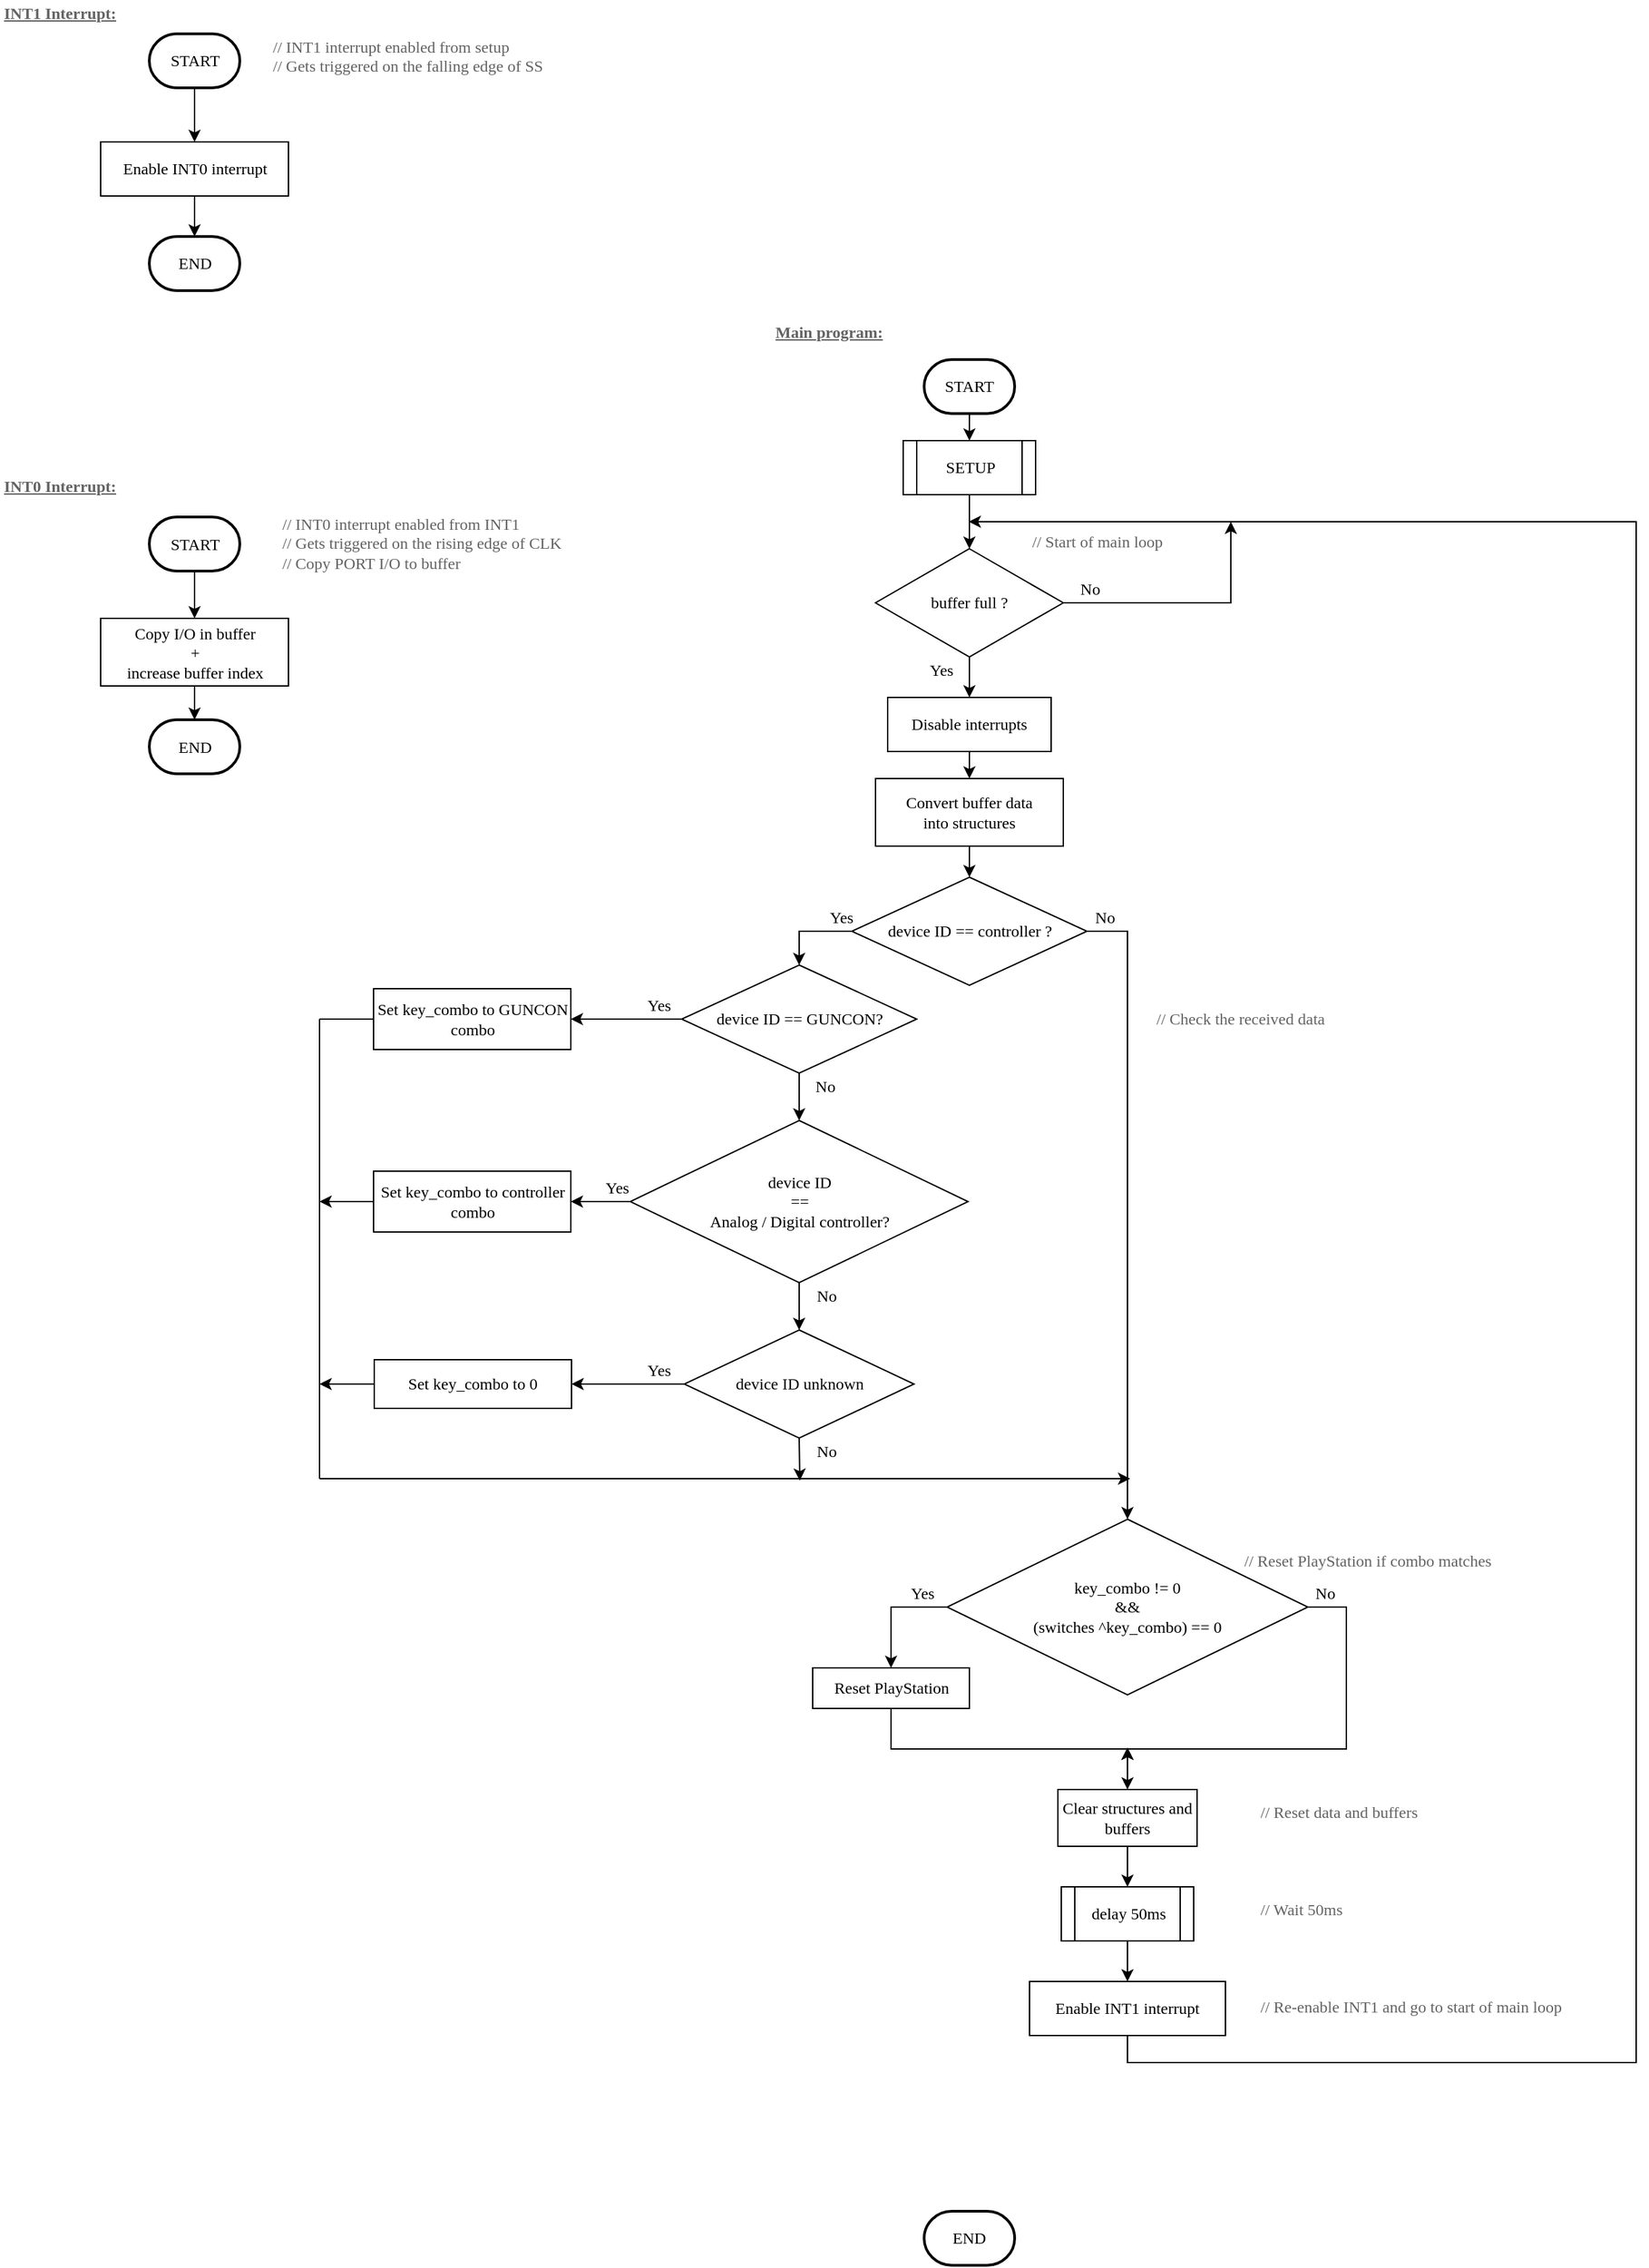 <mxfile pages="1" version="11.1.5" type="device"><diagram id="JKauMuYggEosS_-djt-7" name="Page-1"><mxGraphModel dx="2464" dy="2932" grid="1" gridSize="10" guides="1" tooltips="1" connect="1" arrows="1" fold="1" page="1" pageScale="1" pageWidth="1654" pageHeight="2336" math="0" shadow="0"><root><mxCell id="0"/><mxCell id="1" parent="0"/><mxCell id="F1wwmcC6f5FgBZLZRbv3-9" style="edgeStyle=orthogonalEdgeStyle;rounded=0;orthogonalLoop=1;jettySize=auto;html=1;exitX=0.5;exitY=1;exitDx=0;exitDy=0;exitPerimeter=0;entryX=0.5;entryY=0;entryDx=0;entryDy=0;fontFamily=Tahoma;" edge="1" parent="1" source="F1wwmcC6f5FgBZLZRbv3-2" target="F1wwmcC6f5FgBZLZRbv3-8"><mxGeometry relative="1" as="geometry"/></mxCell><mxCell id="F1wwmcC6f5FgBZLZRbv3-2" value="START" style="strokeWidth=2;html=1;shape=mxgraph.flowchart.terminator;whiteSpace=wrap;fontFamily=Tahoma;" vertex="1" parent="1"><mxGeometry x="344.5" y="275" width="67" height="40" as="geometry"/></mxCell><mxCell id="F1wwmcC6f5FgBZLZRbv3-3" value="END" style="strokeWidth=2;html=1;shape=mxgraph.flowchart.terminator;whiteSpace=wrap;fontFamily=Tahoma;" vertex="1" parent="1"><mxGeometry x="344.5" y="425" width="67" height="40" as="geometry"/></mxCell><mxCell id="F1wwmcC6f5FgBZLZRbv3-13" style="edgeStyle=orthogonalEdgeStyle;rounded=0;orthogonalLoop=1;jettySize=auto;html=1;exitX=0.5;exitY=1;exitDx=0;exitDy=0;exitPerimeter=0;entryX=0.5;entryY=0;entryDx=0;entryDy=0;fontFamily=Tahoma;" edge="1" parent="1" source="F1wwmcC6f5FgBZLZRbv3-4" target="F1wwmcC6f5FgBZLZRbv3-11"><mxGeometry relative="1" as="geometry"/></mxCell><mxCell id="F1wwmcC6f5FgBZLZRbv3-4" value="START" style="strokeWidth=2;html=1;shape=mxgraph.flowchart.terminator;whiteSpace=wrap;fontFamily=Tahoma;" vertex="1" parent="1"><mxGeometry x="344.5" y="632.5" width="67" height="40" as="geometry"/></mxCell><mxCell id="F1wwmcC6f5FgBZLZRbv3-5" value="END" style="strokeWidth=2;html=1;shape=mxgraph.flowchart.terminator;whiteSpace=wrap;fontFamily=Tahoma;" vertex="1" parent="1"><mxGeometry x="344.5" y="782.5" width="67" height="40" as="geometry"/></mxCell><mxCell id="F1wwmcC6f5FgBZLZRbv3-19" style="edgeStyle=orthogonalEdgeStyle;rounded=0;orthogonalLoop=1;jettySize=auto;html=1;exitX=0.5;exitY=1;exitDx=0;exitDy=0;exitPerimeter=0;entryX=0.5;entryY=0;entryDx=0;entryDy=0;fontFamily=Tahoma;" edge="1" parent="1" source="F1wwmcC6f5FgBZLZRbv3-6" target="F1wwmcC6f5FgBZLZRbv3-18"><mxGeometry relative="1" as="geometry"/></mxCell><mxCell id="F1wwmcC6f5FgBZLZRbv3-6" value="START" style="strokeWidth=2;html=1;shape=mxgraph.flowchart.terminator;whiteSpace=wrap;fontFamily=Tahoma;" vertex="1" parent="1"><mxGeometry x="918" y="516" width="67" height="40" as="geometry"/></mxCell><mxCell id="F1wwmcC6f5FgBZLZRbv3-7" value="END" style="strokeWidth=2;html=1;shape=mxgraph.flowchart.terminator;whiteSpace=wrap;fontFamily=Tahoma;" vertex="1" parent="1"><mxGeometry x="918" y="1886" width="67" height="40" as="geometry"/></mxCell><mxCell id="F1wwmcC6f5FgBZLZRbv3-10" style="edgeStyle=orthogonalEdgeStyle;rounded=0;orthogonalLoop=1;jettySize=auto;html=1;exitX=0.5;exitY=1;exitDx=0;exitDy=0;entryX=0.5;entryY=0;entryDx=0;entryDy=0;entryPerimeter=0;fontFamily=Tahoma;" edge="1" parent="1" source="F1wwmcC6f5FgBZLZRbv3-8" target="F1wwmcC6f5FgBZLZRbv3-3"><mxGeometry relative="1" as="geometry"/></mxCell><mxCell id="F1wwmcC6f5FgBZLZRbv3-8" value="Enable INT0 interrupt" style="rounded=0;whiteSpace=wrap;html=1;fontFamily=Tahoma;" vertex="1" parent="1"><mxGeometry x="308.5" y="355" width="139" height="40" as="geometry"/></mxCell><mxCell id="F1wwmcC6f5FgBZLZRbv3-82" style="edgeStyle=orthogonalEdgeStyle;rounded=0;orthogonalLoop=1;jettySize=auto;html=1;entryX=0.5;entryY=0;entryDx=0;entryDy=0;entryPerimeter=0;fontFamily=Tahoma;" edge="1" parent="1" source="F1wwmcC6f5FgBZLZRbv3-11" target="F1wwmcC6f5FgBZLZRbv3-5"><mxGeometry relative="1" as="geometry"/></mxCell><mxCell id="F1wwmcC6f5FgBZLZRbv3-11" value="&lt;div&gt;Copy I/O in buffer&lt;/div&gt;&lt;div&gt;+&lt;/div&gt;&lt;div&gt;increase buffer index&lt;br&gt;&lt;/div&gt;" style="rounded=0;whiteSpace=wrap;html=1;fontFamily=Tahoma;" vertex="1" parent="1"><mxGeometry x="308.5" y="707.5" width="139" height="50" as="geometry"/></mxCell><mxCell id="F1wwmcC6f5FgBZLZRbv3-21" style="edgeStyle=orthogonalEdgeStyle;rounded=0;orthogonalLoop=1;jettySize=auto;html=1;exitX=0.5;exitY=1;exitDx=0;exitDy=0;entryX=0.5;entryY=0;entryDx=0;entryDy=0;fontFamily=Tahoma;" edge="1" parent="1" source="F1wwmcC6f5FgBZLZRbv3-18" target="F1wwmcC6f5FgBZLZRbv3-20"><mxGeometry relative="1" as="geometry"/></mxCell><mxCell id="F1wwmcC6f5FgBZLZRbv3-18" value="SETUP" style="shape=process;whiteSpace=wrap;html=1;backgroundOutline=1;fontFamily=Tahoma;" vertex="1" parent="1"><mxGeometry x="902.5" y="576" width="98" height="40" as="geometry"/></mxCell><mxCell id="F1wwmcC6f5FgBZLZRbv3-24" style="edgeStyle=orthogonalEdgeStyle;rounded=0;orthogonalLoop=1;jettySize=auto;html=1;exitX=0.5;exitY=1;exitDx=0;exitDy=0;entryX=0.5;entryY=0;entryDx=0;entryDy=0;fontFamily=Tahoma;" edge="1" parent="1" source="F1wwmcC6f5FgBZLZRbv3-20" target="F1wwmcC6f5FgBZLZRbv3-22"><mxGeometry relative="1" as="geometry"/></mxCell><mxCell id="F1wwmcC6f5FgBZLZRbv3-68" style="edgeStyle=orthogonalEdgeStyle;rounded=0;orthogonalLoop=1;jettySize=auto;html=1;fontFamily=Tahoma;" edge="1" parent="1" source="F1wwmcC6f5FgBZLZRbv3-20"><mxGeometry relative="1" as="geometry"><mxPoint x="1145" y="636" as="targetPoint"/><Array as="points"><mxPoint x="1145" y="696"/><mxPoint x="1145" y="636"/></Array></mxGeometry></mxCell><mxCell id="F1wwmcC6f5FgBZLZRbv3-20" value="buffer full ?" style="rhombus;whiteSpace=wrap;html=1;fontFamily=Tahoma;" vertex="1" parent="1"><mxGeometry x="882" y="656" width="139" height="80" as="geometry"/></mxCell><mxCell id="F1wwmcC6f5FgBZLZRbv3-25" style="edgeStyle=orthogonalEdgeStyle;rounded=0;orthogonalLoop=1;jettySize=auto;html=1;exitX=0.5;exitY=1;exitDx=0;exitDy=0;fontFamily=Tahoma;entryX=0.5;entryY=0;entryDx=0;entryDy=0;" edge="1" parent="1" source="F1wwmcC6f5FgBZLZRbv3-22" target="F1wwmcC6f5FgBZLZRbv3-23"><mxGeometry relative="1" as="geometry"><mxPoint x="952" y="816" as="targetPoint"/></mxGeometry></mxCell><mxCell id="F1wwmcC6f5FgBZLZRbv3-22" value="Disable interrupts" style="rounded=0;whiteSpace=wrap;html=1;fontFamily=Tahoma;" vertex="1" parent="1"><mxGeometry x="891" y="766" width="121" height="40" as="geometry"/></mxCell><mxCell id="F1wwmcC6f5FgBZLZRbv3-66" style="edgeStyle=orthogonalEdgeStyle;rounded=0;orthogonalLoop=1;jettySize=auto;html=1;entryX=0.5;entryY=0;entryDx=0;entryDy=0;fontFamily=Tahoma;" edge="1" parent="1" source="F1wwmcC6f5FgBZLZRbv3-23" target="F1wwmcC6f5FgBZLZRbv3-28"><mxGeometry relative="1" as="geometry"/></mxCell><mxCell id="F1wwmcC6f5FgBZLZRbv3-23" value="&lt;div&gt;Convert buffer data&lt;/div&gt;&lt;div&gt;into structures&lt;br&gt;&lt;/div&gt;" style="rounded=0;whiteSpace=wrap;html=1;fontFamily=Tahoma;" vertex="1" parent="1"><mxGeometry x="882" y="826" width="139" height="50" as="geometry"/></mxCell><mxCell id="F1wwmcC6f5FgBZLZRbv3-26" style="edgeStyle=orthogonalEdgeStyle;rounded=0;orthogonalLoop=1;jettySize=auto;html=1;exitX=0;exitY=0.5;exitDx=0;exitDy=0;entryX=0.5;entryY=0;entryDx=0;entryDy=0;fontFamily=Tahoma;verticalAlign=middle;align=center;" edge="1" parent="1" source="F1wwmcC6f5FgBZLZRbv3-28" target="F1wwmcC6f5FgBZLZRbv3-31"><mxGeometry relative="1" as="geometry"/></mxCell><mxCell id="F1wwmcC6f5FgBZLZRbv3-27" style="edgeStyle=orthogonalEdgeStyle;rounded=0;orthogonalLoop=1;jettySize=auto;html=1;exitX=1;exitY=0.5;exitDx=0;exitDy=0;entryX=0.5;entryY=0;entryDx=0;entryDy=0;fontFamily=Tahoma;verticalAlign=middle;align=center;" edge="1" parent="1" source="F1wwmcC6f5FgBZLZRbv3-28" target="F1wwmcC6f5FgBZLZRbv3-45"><mxGeometry relative="1" as="geometry"/></mxCell><mxCell id="F1wwmcC6f5FgBZLZRbv3-28" value="&lt;div&gt;device ID == controller ?&lt;/div&gt;" style="rhombus;whiteSpace=wrap;html=1;fontFamily=Tahoma;verticalAlign=middle;align=center;" vertex="1" parent="1"><mxGeometry x="864.5" y="899" width="174" height="80" as="geometry"/></mxCell><mxCell id="F1wwmcC6f5FgBZLZRbv3-29" style="edgeStyle=orthogonalEdgeStyle;rounded=0;orthogonalLoop=1;jettySize=auto;html=1;exitX=0.5;exitY=1;exitDx=0;exitDy=0;entryX=0.5;entryY=0;entryDx=0;entryDy=0;fontFamily=Tahoma;verticalAlign=middle;align=center;" edge="1" parent="1" source="F1wwmcC6f5FgBZLZRbv3-31" target="F1wwmcC6f5FgBZLZRbv3-34"><mxGeometry relative="1" as="geometry"/></mxCell><mxCell id="F1wwmcC6f5FgBZLZRbv3-30" style="edgeStyle=orthogonalEdgeStyle;rounded=0;orthogonalLoop=1;jettySize=auto;html=1;exitX=0;exitY=0.5;exitDx=0;exitDy=0;entryX=1;entryY=0.5;entryDx=0;entryDy=0;fontFamily=Tahoma;verticalAlign=middle;align=center;" edge="1" parent="1" source="F1wwmcC6f5FgBZLZRbv3-31" target="F1wwmcC6f5FgBZLZRbv3-38"><mxGeometry relative="1" as="geometry"><mxPoint x="700.147" y="1004.235" as="targetPoint"/></mxGeometry></mxCell><mxCell id="F1wwmcC6f5FgBZLZRbv3-31" value="device ID == GUNCON?" style="rhombus;whiteSpace=wrap;html=1;fontFamily=Tahoma;verticalAlign=middle;align=center;" vertex="1" parent="1"><mxGeometry x="738.5" y="964" width="174" height="80" as="geometry"/></mxCell><mxCell id="F1wwmcC6f5FgBZLZRbv3-32" style="edgeStyle=orthogonalEdgeStyle;rounded=0;orthogonalLoop=1;jettySize=auto;html=1;exitX=0.5;exitY=1;exitDx=0;exitDy=0;entryX=0.5;entryY=0;entryDx=0;entryDy=0;fontFamily=Tahoma;verticalAlign=middle;align=center;" edge="1" parent="1" source="F1wwmcC6f5FgBZLZRbv3-34" target="F1wwmcC6f5FgBZLZRbv3-37"><mxGeometry relative="1" as="geometry"/></mxCell><mxCell id="F1wwmcC6f5FgBZLZRbv3-33" style="edgeStyle=orthogonalEdgeStyle;rounded=0;orthogonalLoop=1;jettySize=auto;html=1;exitX=0;exitY=0.5;exitDx=0;exitDy=0;entryX=1;entryY=0.5;entryDx=0;entryDy=0;fontFamily=Tahoma;verticalAlign=middle;align=center;" edge="1" parent="1" source="F1wwmcC6f5FgBZLZRbv3-34" target="F1wwmcC6f5FgBZLZRbv3-40"><mxGeometry relative="1" as="geometry"/></mxCell><mxCell id="F1wwmcC6f5FgBZLZRbv3-34" value="&lt;div&gt;device ID &lt;br&gt;&lt;/div&gt;&lt;div&gt;== &lt;br&gt;&lt;/div&gt;&lt;div&gt;Analog / Digital controller?&lt;/div&gt;" style="rhombus;whiteSpace=wrap;html=1;fontFamily=Tahoma;verticalAlign=middle;align=center;" vertex="1" parent="1"><mxGeometry x="700.5" y="1079" width="250" height="120" as="geometry"/></mxCell><mxCell id="F1wwmcC6f5FgBZLZRbv3-35" style="edgeStyle=orthogonalEdgeStyle;rounded=0;orthogonalLoop=1;jettySize=auto;html=1;exitX=0;exitY=0.5;exitDx=0;exitDy=0;entryX=1;entryY=0.5;entryDx=0;entryDy=0;fontFamily=Tahoma;verticalAlign=middle;align=center;" edge="1" parent="1" source="F1wwmcC6f5FgBZLZRbv3-37" target="F1wwmcC6f5FgBZLZRbv3-42"><mxGeometry relative="1" as="geometry"/></mxCell><mxCell id="F1wwmcC6f5FgBZLZRbv3-36" style="edgeStyle=orthogonalEdgeStyle;rounded=0;orthogonalLoop=1;jettySize=auto;html=1;exitX=0.5;exitY=1;exitDx=0;exitDy=0;endArrow=classic;endFill=1;strokeColor=#000000;fontFamily=Tahoma;verticalAlign=middle;align=center;" edge="1" parent="1" source="F1wwmcC6f5FgBZLZRbv3-37"><mxGeometry relative="1" as="geometry"><mxPoint x="826" y="1345.5" as="targetPoint"/></mxGeometry></mxCell><mxCell id="F1wwmcC6f5FgBZLZRbv3-37" value="&lt;div&gt;device ID unknown&lt;br&gt;&lt;/div&gt;" style="rhombus;whiteSpace=wrap;html=1;fontFamily=Tahoma;verticalAlign=middle;align=center;" vertex="1" parent="1"><mxGeometry x="740.5" y="1234" width="170" height="80" as="geometry"/></mxCell><mxCell id="F1wwmcC6f5FgBZLZRbv3-38" value="Set key_combo to GUNCON combo" style="rounded=0;whiteSpace=wrap;html=1;fontFamily=Tahoma;verticalAlign=middle;align=center;" vertex="1" parent="1"><mxGeometry x="510.5" y="981.5" width="146" height="45" as="geometry"/></mxCell><mxCell id="F1wwmcC6f5FgBZLZRbv3-39" style="edgeStyle=orthogonalEdgeStyle;rounded=0;orthogonalLoop=1;jettySize=auto;html=1;fontFamily=Tahoma;verticalAlign=middle;align=center;" edge="1" parent="1" source="F1wwmcC6f5FgBZLZRbv3-40"><mxGeometry relative="1" as="geometry"><mxPoint x="470.5" y="1139" as="targetPoint"/></mxGeometry></mxCell><mxCell id="F1wwmcC6f5FgBZLZRbv3-40" value="Set key_combo to controller combo" style="rounded=0;whiteSpace=wrap;html=1;fontFamily=Tahoma;verticalAlign=middle;align=center;" vertex="1" parent="1"><mxGeometry x="510.5" y="1116.5" width="146" height="45" as="geometry"/></mxCell><mxCell id="F1wwmcC6f5FgBZLZRbv3-41" style="edgeStyle=orthogonalEdgeStyle;rounded=0;orthogonalLoop=1;jettySize=auto;html=1;fontFamily=Tahoma;verticalAlign=middle;align=center;" edge="1" parent="1" source="F1wwmcC6f5FgBZLZRbv3-42"><mxGeometry relative="1" as="geometry"><mxPoint x="470.5" y="1274" as="targetPoint"/></mxGeometry></mxCell><mxCell id="F1wwmcC6f5FgBZLZRbv3-42" value="Set key_combo to 0" style="rounded=0;whiteSpace=wrap;html=1;fontFamily=Tahoma;verticalAlign=middle;align=center;" vertex="1" parent="1"><mxGeometry x="511" y="1256" width="146" height="36" as="geometry"/></mxCell><mxCell id="F1wwmcC6f5FgBZLZRbv3-43" style="edgeStyle=orthogonalEdgeStyle;rounded=0;orthogonalLoop=1;jettySize=auto;html=1;exitX=0;exitY=0.5;exitDx=0;exitDy=0;entryX=0.5;entryY=0;entryDx=0;entryDy=0;fontFamily=Tahoma;verticalAlign=middle;align=center;" edge="1" parent="1" source="F1wwmcC6f5FgBZLZRbv3-45" target="F1wwmcC6f5FgBZLZRbv3-50"><mxGeometry relative="1" as="geometry"/></mxCell><mxCell id="F1wwmcC6f5FgBZLZRbv3-44" style="edgeStyle=orthogonalEdgeStyle;rounded=0;orthogonalLoop=1;jettySize=auto;html=1;exitX=1;exitY=0.5;exitDx=0;exitDy=0;endArrow=classic;endFill=1;strokeColor=#000000;fontFamily=Tahoma;verticalAlign=middle;align=center;" edge="1" parent="1" source="F1wwmcC6f5FgBZLZRbv3-45"><mxGeometry relative="1" as="geometry"><mxPoint x="1068.5" y="1543" as="targetPoint"/><Array as="points"><mxPoint x="1230.5" y="1439"/><mxPoint x="1230.5" y="1544"/></Array></mxGeometry></mxCell><mxCell id="F1wwmcC6f5FgBZLZRbv3-45" value="&lt;div&gt;key_combo != 0&lt;/div&gt;&lt;div&gt;&amp;amp;&amp;amp;&lt;/div&gt;&lt;div&gt;(switches ^key_combo) == 0&lt;br&gt;&lt;/div&gt;" style="rhombus;whiteSpace=wrap;html=1;fontFamily=Tahoma;verticalAlign=middle;align=center;" vertex="1" parent="1"><mxGeometry x="935" y="1374" width="267" height="130" as="geometry"/></mxCell><mxCell id="F1wwmcC6f5FgBZLZRbv3-46" value="" style="endArrow=classic;html=1;fontFamily=Tahoma;verticalAlign=middle;align=center;" edge="1" parent="1"><mxGeometry width="50" height="50" relative="1" as="geometry"><mxPoint x="470.5" y="1344" as="sourcePoint"/><mxPoint x="1070.5" y="1344" as="targetPoint"/></mxGeometry></mxCell><mxCell id="F1wwmcC6f5FgBZLZRbv3-47" value="" style="endArrow=none;html=1;fontFamily=Tahoma;verticalAlign=middle;align=center;" edge="1" parent="1"><mxGeometry width="50" height="50" relative="1" as="geometry"><mxPoint x="470.5" y="1344" as="sourcePoint"/><mxPoint x="470.5" y="1004" as="targetPoint"/></mxGeometry></mxCell><mxCell id="F1wwmcC6f5FgBZLZRbv3-48" value="" style="endArrow=none;html=1;entryX=0;entryY=0.5;entryDx=0;entryDy=0;fontFamily=Tahoma;verticalAlign=middle;align=center;" edge="1" parent="1" target="F1wwmcC6f5FgBZLZRbv3-38"><mxGeometry width="50" height="50" relative="1" as="geometry"><mxPoint x="470.5" y="1004" as="sourcePoint"/><mxPoint x="490.5" y="956.5" as="targetPoint"/></mxGeometry></mxCell><mxCell id="F1wwmcC6f5FgBZLZRbv3-49" style="edgeStyle=orthogonalEdgeStyle;rounded=0;orthogonalLoop=1;jettySize=auto;html=1;strokeColor=#000000;endArrow=classic;endFill=1;fontFamily=Tahoma;verticalAlign=middle;align=center;" edge="1" parent="1" source="F1wwmcC6f5FgBZLZRbv3-50"><mxGeometry relative="1" as="geometry"><mxPoint x="1068.5" y="1543" as="targetPoint"/><Array as="points"><mxPoint x="893.5" y="1544"/></Array></mxGeometry></mxCell><mxCell id="F1wwmcC6f5FgBZLZRbv3-50" value="Reset PlayStation" style="rounded=0;whiteSpace=wrap;html=1;fontFamily=Tahoma;verticalAlign=middle;align=center;" vertex="1" parent="1"><mxGeometry x="835.5" y="1484" width="116" height="30" as="geometry"/></mxCell><mxCell id="F1wwmcC6f5FgBZLZRbv3-75" style="edgeStyle=orthogonalEdgeStyle;rounded=0;orthogonalLoop=1;jettySize=auto;html=1;entryX=0.5;entryY=0;entryDx=0;entryDy=0;fontFamily=Tahoma;" edge="1" parent="1" source="F1wwmcC6f5FgBZLZRbv3-51" target="F1wwmcC6f5FgBZLZRbv3-73"><mxGeometry relative="1" as="geometry"/></mxCell><mxCell id="F1wwmcC6f5FgBZLZRbv3-51" value="Clear structures and buffers" style="rounded=0;whiteSpace=wrap;html=1;fontFamily=Tahoma;verticalAlign=middle;align=center;" vertex="1" parent="1"><mxGeometry x="1017" y="1574" width="103" height="42" as="geometry"/></mxCell><mxCell id="F1wwmcC6f5FgBZLZRbv3-52" value="" style="endArrow=classic;html=1;strokeColor=#000000;entryX=0.5;entryY=0;entryDx=0;entryDy=0;fontFamily=Tahoma;verticalAlign=middle;align=center;" edge="1" parent="1" target="F1wwmcC6f5FgBZLZRbv3-51"><mxGeometry width="50" height="50" relative="1" as="geometry"><mxPoint x="1068.5" y="1544" as="sourcePoint"/><mxPoint x="890.5" y="1644" as="targetPoint"/></mxGeometry></mxCell><mxCell id="F1wwmcC6f5FgBZLZRbv3-53" value="Yes" style="text;html=1;strokeColor=none;fillColor=none;align=center;verticalAlign=middle;whiteSpace=wrap;rounded=0;fontFamily=Tahoma;" vertex="1" parent="1"><mxGeometry x="836.5" y="919" width="40" height="20" as="geometry"/></mxCell><mxCell id="F1wwmcC6f5FgBZLZRbv3-54" value="Yes" style="text;html=1;strokeColor=none;fillColor=none;align=center;verticalAlign=middle;whiteSpace=wrap;rounded=0;fontFamily=Tahoma;" vertex="1" parent="1"><mxGeometry x="896.5" y="1419" width="40" height="20" as="geometry"/></mxCell><mxCell id="F1wwmcC6f5FgBZLZRbv3-55" value="&lt;div&gt;No&lt;/div&gt;" style="text;html=1;strokeColor=none;fillColor=none;align=center;verticalAlign=middle;whiteSpace=wrap;rounded=0;fontFamily=Tahoma;" vertex="1" parent="1"><mxGeometry x="1031.5" y="919" width="40" height="20" as="geometry"/></mxCell><mxCell id="F1wwmcC6f5FgBZLZRbv3-56" value="&lt;div&gt;No&lt;/div&gt;" style="text;html=1;strokeColor=none;fillColor=none;align=center;verticalAlign=middle;whiteSpace=wrap;rounded=0;fontFamily=Tahoma;" vertex="1" parent="1"><mxGeometry x="1194.5" y="1419" width="40" height="20" as="geometry"/></mxCell><mxCell id="F1wwmcC6f5FgBZLZRbv3-57" value="Yes" style="text;html=1;strokeColor=none;fillColor=none;align=center;verticalAlign=middle;whiteSpace=wrap;rounded=0;fontFamily=Tahoma;" vertex="1" parent="1"><mxGeometry x="701.5" y="984" width="40" height="20" as="geometry"/></mxCell><mxCell id="F1wwmcC6f5FgBZLZRbv3-58" value="Yes" style="text;html=1;strokeColor=none;fillColor=none;align=center;verticalAlign=middle;whiteSpace=wrap;rounded=0;fontFamily=Tahoma;" vertex="1" parent="1"><mxGeometry x="670.5" y="1119" width="40" height="20" as="geometry"/></mxCell><mxCell id="F1wwmcC6f5FgBZLZRbv3-59" value="Yes" style="text;html=1;strokeColor=none;fillColor=none;align=center;verticalAlign=middle;whiteSpace=wrap;rounded=0;fontFamily=Tahoma;" vertex="1" parent="1"><mxGeometry x="701.5" y="1254" width="40" height="20" as="geometry"/></mxCell><mxCell id="F1wwmcC6f5FgBZLZRbv3-60" value="&lt;div&gt;No&lt;/div&gt;" style="text;html=1;strokeColor=none;fillColor=none;align=center;verticalAlign=middle;whiteSpace=wrap;rounded=0;fontFamily=Tahoma;" vertex="1" parent="1"><mxGeometry x="824.5" y="1044" width="40" height="20" as="geometry"/></mxCell><mxCell id="F1wwmcC6f5FgBZLZRbv3-61" value="&lt;div&gt;No&lt;/div&gt;" style="text;html=1;strokeColor=none;fillColor=none;align=center;verticalAlign=middle;whiteSpace=wrap;rounded=0;fontFamily=Tahoma;" vertex="1" parent="1"><mxGeometry x="825.5" y="1199" width="40" height="20" as="geometry"/></mxCell><mxCell id="F1wwmcC6f5FgBZLZRbv3-62" value="&lt;div&gt;No&lt;/div&gt;" style="text;html=1;strokeColor=none;fillColor=none;align=center;verticalAlign=middle;whiteSpace=wrap;rounded=0;fontFamily=Tahoma;" vertex="1" parent="1"><mxGeometry x="825.5" y="1314" width="40" height="20" as="geometry"/></mxCell><mxCell id="F1wwmcC6f5FgBZLZRbv3-63" value="// Check the received data" style="text;html=1;resizable=0;points=[];autosize=1;align=left;verticalAlign=top;spacingTop=-4;fontFamily=Tahoma;fontColor=#636363;" vertex="1" parent="1"><mxGeometry x="1087.5" y="994" width="160" height="20" as="geometry"/></mxCell><mxCell id="F1wwmcC6f5FgBZLZRbv3-64" value="&lt;div&gt;// Reset PlayStation if combo matches&lt;/div&gt;&lt;div&gt;&lt;br&gt;&lt;/div&gt;" style="text;html=1;resizable=0;points=[];autosize=1;align=left;verticalAlign=top;spacingTop=-4;fontFamily=Tahoma;fontColor=#636363;" vertex="1" parent="1"><mxGeometry x="1152.5" y="1394.5" width="230" height="30" as="geometry"/></mxCell><mxCell id="F1wwmcC6f5FgBZLZRbv3-65" value="&lt;div&gt;// Reset data and buffers&lt;/div&gt;&lt;div&gt;&lt;br&gt;&lt;/div&gt;&lt;div&gt;&lt;br&gt;&lt;/div&gt;&lt;div&gt;&lt;br&gt;&lt;/div&gt;&lt;div&gt;&lt;br&gt;&lt;/div&gt;&lt;div&gt;// Wait 50ms&lt;/div&gt;&lt;div&gt;&lt;br&gt;&lt;/div&gt;&lt;div&gt;&lt;br&gt;&lt;/div&gt;&lt;div&gt;&lt;br&gt;&lt;/div&gt;&lt;div&gt;&lt;br&gt;&lt;/div&gt;&lt;div&gt;// Re-enable INT1 and go to start of main loop&lt;br&gt;&lt;/div&gt;&lt;div&gt;&lt;br&gt;&lt;/div&gt;" style="text;html=1;resizable=0;points=[];autosize=1;align=left;verticalAlign=top;spacingTop=-4;fontFamily=Tahoma;fontColor=#636363;direction=south;" vertex="1" parent="1"><mxGeometry x="1164.5" y="1581" width="270" height="170" as="geometry"/></mxCell><mxCell id="F1wwmcC6f5FgBZLZRbv3-71" style="edgeStyle=orthogonalEdgeStyle;rounded=0;orthogonalLoop=1;jettySize=auto;html=1;exitX=0.5;exitY=1;exitDx=0;exitDy=0;fontFamily=Tahoma;" edge="1" parent="1" source="F1wwmcC6f5FgBZLZRbv3-69"><mxGeometry relative="1" as="geometry"><mxPoint x="951" y="636" as="targetPoint"/><Array as="points"><mxPoint x="1068" y="1776"/><mxPoint x="1445" y="1776"/><mxPoint x="1445" y="636"/></Array></mxGeometry></mxCell><mxCell id="F1wwmcC6f5FgBZLZRbv3-69" value="Enable INT1 interrupt" style="rounded=0;whiteSpace=wrap;html=1;fontFamily=Tahoma;verticalAlign=middle;align=center;" vertex="1" parent="1"><mxGeometry x="996" y="1716" width="145" height="40" as="geometry"/></mxCell><mxCell id="F1wwmcC6f5FgBZLZRbv3-74" style="edgeStyle=orthogonalEdgeStyle;rounded=0;orthogonalLoop=1;jettySize=auto;html=1;entryX=0.5;entryY=0;entryDx=0;entryDy=0;fontFamily=Tahoma;" edge="1" parent="1" source="F1wwmcC6f5FgBZLZRbv3-73" target="F1wwmcC6f5FgBZLZRbv3-69"><mxGeometry relative="1" as="geometry"/></mxCell><mxCell id="F1wwmcC6f5FgBZLZRbv3-73" value="delay 50ms" style="shape=process;whiteSpace=wrap;html=1;backgroundOutline=1;fontFamily=Tahoma;" vertex="1" parent="1"><mxGeometry x="1019.5" y="1646" width="98" height="40" as="geometry"/></mxCell><mxCell id="F1wwmcC6f5FgBZLZRbv3-76" value="Yes" style="text;html=1;strokeColor=none;fillColor=none;align=center;verticalAlign=middle;whiteSpace=wrap;rounded=0;fontFamily=Tahoma;" vertex="1" parent="1"><mxGeometry x="910.5" y="736" width="40" height="20" as="geometry"/></mxCell><mxCell id="F1wwmcC6f5FgBZLZRbv3-77" value="&lt;div&gt;No&lt;/div&gt;" style="text;html=1;strokeColor=none;fillColor=none;align=center;verticalAlign=middle;whiteSpace=wrap;rounded=0;fontFamily=Tahoma;" vertex="1" parent="1"><mxGeometry x="1021" y="676" width="40" height="20" as="geometry"/></mxCell><mxCell id="F1wwmcC6f5FgBZLZRbv3-78" value="&lt;div&gt;// INT1 interrupt enabled from setup&lt;/div&gt;&lt;div&gt;// Gets triggered on the falling edge of SS&lt;br&gt;&lt;/div&gt;" style="text;html=1;resizable=0;points=[];autosize=1;align=left;verticalAlign=top;spacingTop=-4;fontFamily=Tahoma;fontColor=#636363;" vertex="1" parent="1"><mxGeometry x="434" y="275" width="250" height="30" as="geometry"/></mxCell><mxCell id="F1wwmcC6f5FgBZLZRbv3-80" value="&lt;div&gt;// INT0 interrupt enabled from INT1&lt;/div&gt;&lt;div&gt;// Gets triggered on the rising edge of CLK&lt;/div&gt;&lt;div&gt;// Copy PORT I/O to buffer&lt;/div&gt;" style="text;html=1;resizable=0;points=[];autosize=1;align=left;verticalAlign=top;spacingTop=-4;fontFamily=Tahoma;fontColor=#636363;" vertex="1" parent="1"><mxGeometry x="440.5" y="627.5" width="250" height="40" as="geometry"/></mxCell><mxCell id="F1wwmcC6f5FgBZLZRbv3-81" value="// Start of main loop" style="text;html=1;resizable=0;points=[];autosize=1;align=left;verticalAlign=top;spacingTop=-4;fontFamily=Tahoma;fontColor=#636363;" vertex="1" parent="1"><mxGeometry x="996" y="641" width="130" height="20" as="geometry"/></mxCell><mxCell id="F1wwmcC6f5FgBZLZRbv3-84" value="&lt;u&gt;&lt;b&gt;INT1 Interrupt:&lt;/b&gt;&lt;/u&gt;" style="text;html=1;resizable=0;points=[];autosize=1;align=left;verticalAlign=top;spacingTop=-4;fontFamily=Tahoma;fontColor=#636363;" vertex="1" parent="1"><mxGeometry x="234.5" y="250" width="110" height="20" as="geometry"/></mxCell><mxCell id="F1wwmcC6f5FgBZLZRbv3-85" value="&lt;u&gt;&lt;b&gt;INT0 Interrupt:&lt;/b&gt;&lt;/u&gt;" style="text;html=1;resizable=0;points=[];autosize=1;align=left;verticalAlign=top;spacingTop=-4;fontFamily=Tahoma;fontColor=#636363;" vertex="1" parent="1"><mxGeometry x="234.5" y="600" width="110" height="20" as="geometry"/></mxCell><mxCell id="F1wwmcC6f5FgBZLZRbv3-86" value="&lt;u&gt;&lt;b&gt;Main program:&lt;br&gt;&lt;/b&gt;&lt;/u&gt;" style="text;html=1;resizable=0;points=[];autosize=1;align=left;verticalAlign=top;spacingTop=-4;fontFamily=Tahoma;fontColor=#636363;" vertex="1" parent="1"><mxGeometry x="805.5" y="486" width="100" height="20" as="geometry"/></mxCell></root></mxGraphModel></diagram></mxfile>